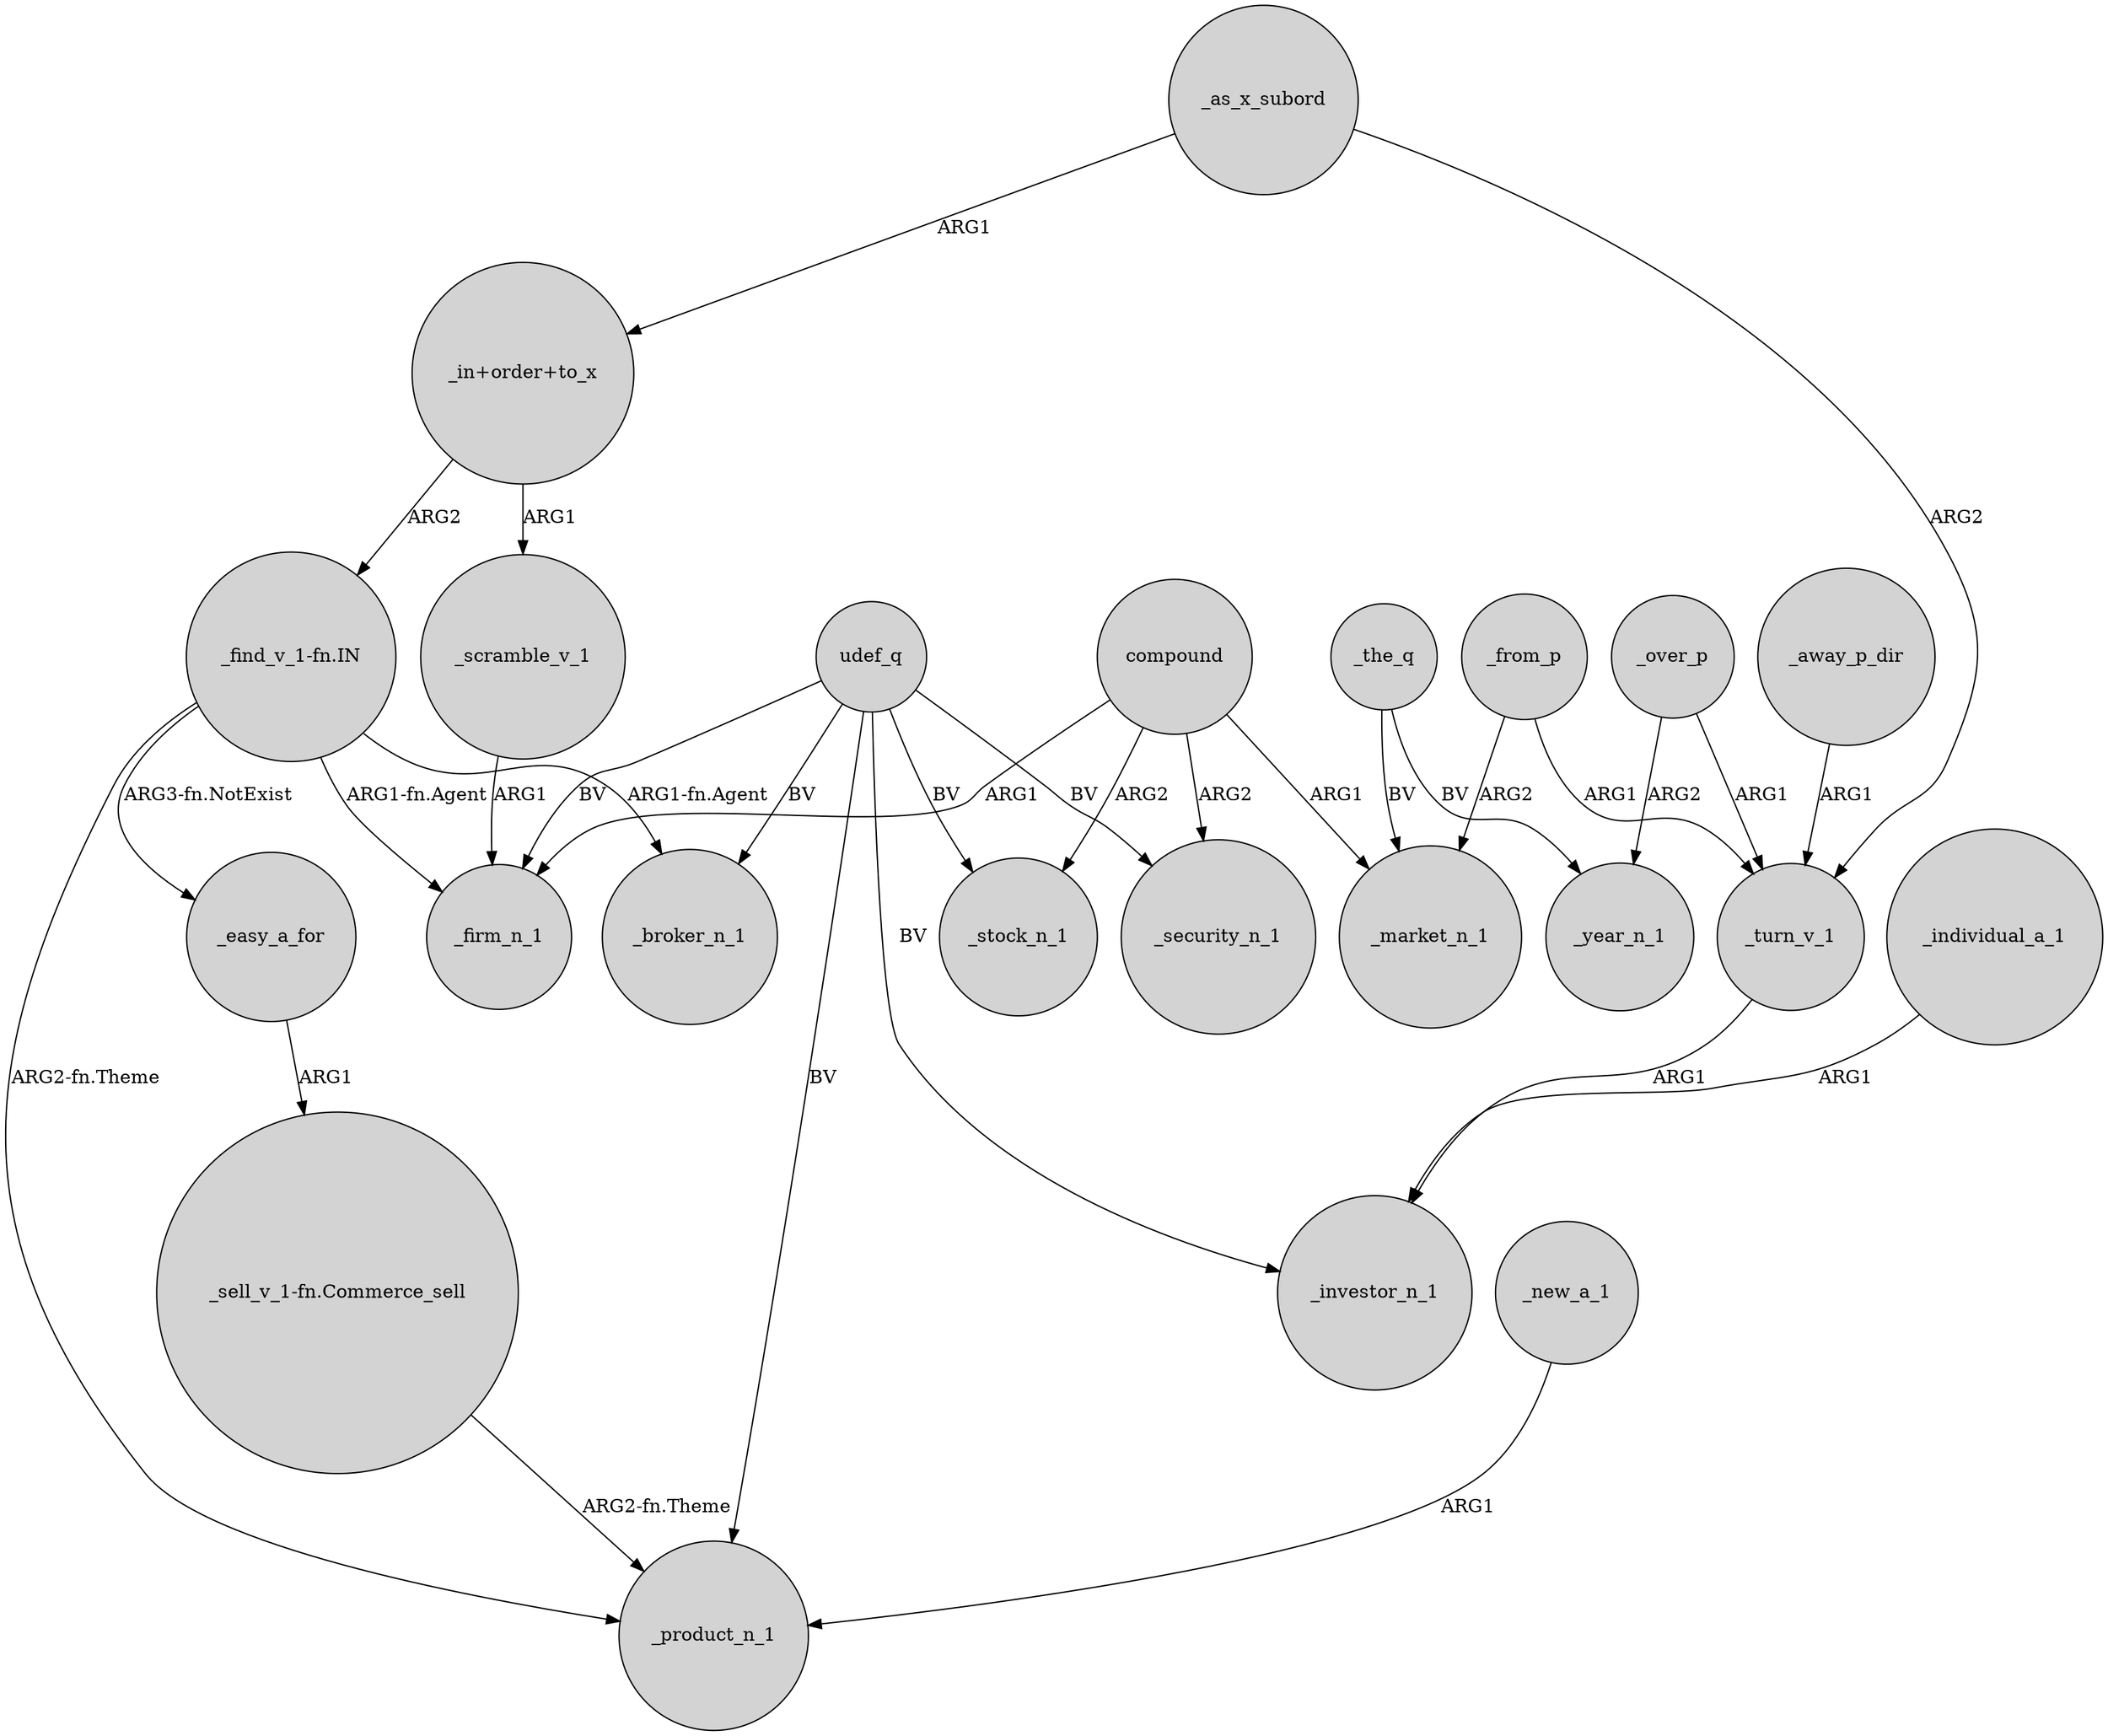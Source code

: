 digraph {
	node [shape=circle style=filled]
	_as_x_subord -> "_in+order+to_x" [label=ARG1]
	_scramble_v_1 -> _firm_n_1 [label=ARG1]
	udef_q -> _investor_n_1 [label=BV]
	compound -> _security_n_1 [label=ARG2]
	_easy_a_for -> "_sell_v_1-fn.Commerce_sell" [label=ARG1]
	udef_q -> _firm_n_1 [label=BV]
	"_find_v_1-fn.IN" -> _firm_n_1 [label="ARG1-fn.Agent"]
	_as_x_subord -> _turn_v_1 [label=ARG2]
	"_find_v_1-fn.IN" -> _product_n_1 [label="ARG2-fn.Theme"]
	"_in+order+to_x" -> _scramble_v_1 [label=ARG1]
	_new_a_1 -> _product_n_1 [label=ARG1]
	compound -> _stock_n_1 [label=ARG2]
	_over_p -> _turn_v_1 [label=ARG1]
	udef_q -> _stock_n_1 [label=BV]
	"_find_v_1-fn.IN" -> _easy_a_for [label="ARG3-fn.NotExist"]
	_from_p -> _market_n_1 [label=ARG2]
	_individual_a_1 -> _investor_n_1 [label=ARG1]
	"_sell_v_1-fn.Commerce_sell" -> _product_n_1 [label="ARG2-fn.Theme"]
	_from_p -> _turn_v_1 [label=ARG1]
	"_find_v_1-fn.IN" -> _broker_n_1 [label="ARG1-fn.Agent"]
	_turn_v_1 -> _investor_n_1 [label=ARG1]
	compound -> _firm_n_1 [label=ARG1]
	_the_q -> _year_n_1 [label=BV]
	_over_p -> _year_n_1 [label=ARG2]
	udef_q -> _product_n_1 [label=BV]
	compound -> _market_n_1 [label=ARG1]
	"_in+order+to_x" -> "_find_v_1-fn.IN" [label=ARG2]
	_the_q -> _market_n_1 [label=BV]
	_away_p_dir -> _turn_v_1 [label=ARG1]
	udef_q -> _broker_n_1 [label=BV]
	udef_q -> _security_n_1 [label=BV]
}
